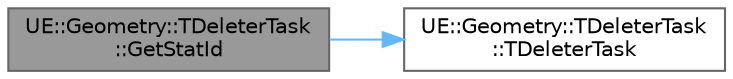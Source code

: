digraph "UE::Geometry::TDeleterTask::GetStatId"
{
 // INTERACTIVE_SVG=YES
 // LATEX_PDF_SIZE
  bgcolor="transparent";
  edge [fontname=Helvetica,fontsize=10,labelfontname=Helvetica,labelfontsize=10];
  node [fontname=Helvetica,fontsize=10,shape=box,height=0.2,width=0.4];
  rankdir="LR";
  Node1 [id="Node000001",label="UE::Geometry::TDeleterTask\l::GetStatId",height=0.2,width=0.4,color="gray40", fillcolor="grey60", style="filled", fontcolor="black",tooltip=" "];
  Node1 -> Node2 [id="edge1_Node000001_Node000002",color="steelblue1",style="solid",tooltip=" "];
  Node2 [id="Node000002",label="UE::Geometry::TDeleterTask\l::TDeleterTask",height=0.2,width=0.4,color="grey40", fillcolor="white", style="filled",URL="$dc/df9/classUE_1_1Geometry_1_1TDeleterTask.html#a89011064f2d9a66a901840a6482ccb80",tooltip=" "];
}
